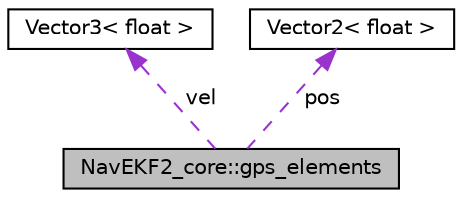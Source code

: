 digraph "NavEKF2_core::gps_elements"
{
 // INTERACTIVE_SVG=YES
  edge [fontname="Helvetica",fontsize="10",labelfontname="Helvetica",labelfontsize="10"];
  node [fontname="Helvetica",fontsize="10",shape=record];
  Node1 [label="NavEKF2_core::gps_elements",height=0.2,width=0.4,color="black", fillcolor="grey75", style="filled", fontcolor="black"];
  Node2 -> Node1 [dir="back",color="darkorchid3",fontsize="10",style="dashed",label=" vel" ,fontname="Helvetica"];
  Node2 [label="Vector3\< float \>",height=0.2,width=0.4,color="black", fillcolor="white", style="filled",URL="$classVector3.html"];
  Node3 -> Node1 [dir="back",color="darkorchid3",fontsize="10",style="dashed",label=" pos" ,fontname="Helvetica"];
  Node3 [label="Vector2\< float \>",height=0.2,width=0.4,color="black", fillcolor="white", style="filled",URL="$structVector2.html"];
}

